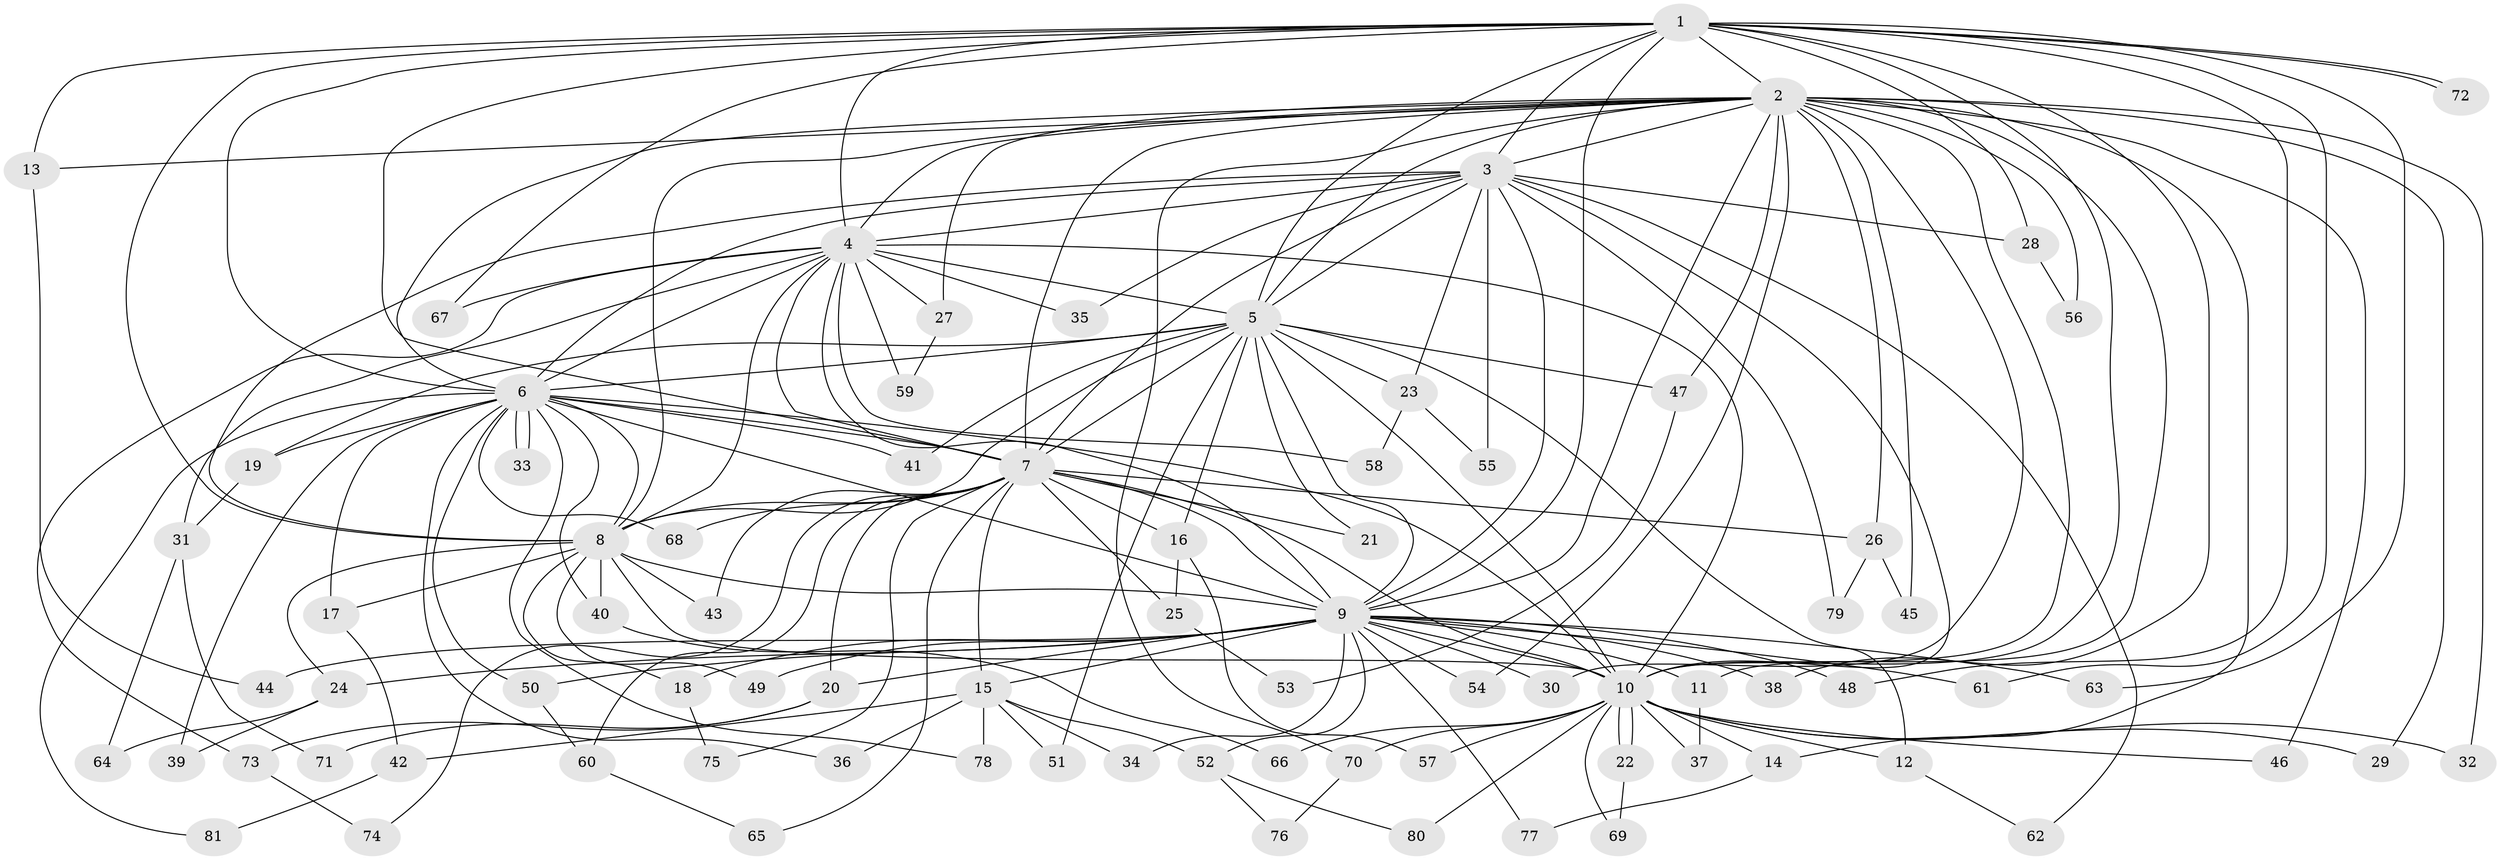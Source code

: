 // Generated by graph-tools (version 1.1) at 2025/14/03/09/25 04:14:07]
// undirected, 81 vertices, 187 edges
graph export_dot {
graph [start="1"]
  node [color=gray90,style=filled];
  1;
  2;
  3;
  4;
  5;
  6;
  7;
  8;
  9;
  10;
  11;
  12;
  13;
  14;
  15;
  16;
  17;
  18;
  19;
  20;
  21;
  22;
  23;
  24;
  25;
  26;
  27;
  28;
  29;
  30;
  31;
  32;
  33;
  34;
  35;
  36;
  37;
  38;
  39;
  40;
  41;
  42;
  43;
  44;
  45;
  46;
  47;
  48;
  49;
  50;
  51;
  52;
  53;
  54;
  55;
  56;
  57;
  58;
  59;
  60;
  61;
  62;
  63;
  64;
  65;
  66;
  67;
  68;
  69;
  70;
  71;
  72;
  73;
  74;
  75;
  76;
  77;
  78;
  79;
  80;
  81;
  1 -- 2;
  1 -- 3;
  1 -- 4;
  1 -- 5;
  1 -- 6;
  1 -- 7;
  1 -- 8;
  1 -- 9;
  1 -- 10;
  1 -- 13;
  1 -- 28;
  1 -- 38;
  1 -- 48;
  1 -- 61;
  1 -- 63;
  1 -- 67;
  1 -- 72;
  1 -- 72;
  2 -- 3;
  2 -- 4;
  2 -- 5;
  2 -- 6;
  2 -- 7;
  2 -- 8;
  2 -- 9;
  2 -- 10;
  2 -- 11;
  2 -- 13;
  2 -- 14;
  2 -- 26;
  2 -- 27;
  2 -- 29;
  2 -- 30;
  2 -- 32;
  2 -- 45;
  2 -- 46;
  2 -- 47;
  2 -- 54;
  2 -- 56;
  2 -- 70;
  3 -- 4;
  3 -- 5;
  3 -- 6;
  3 -- 7;
  3 -- 8;
  3 -- 9;
  3 -- 10;
  3 -- 23;
  3 -- 28;
  3 -- 35;
  3 -- 55;
  3 -- 62;
  3 -- 79;
  4 -- 5;
  4 -- 6;
  4 -- 7;
  4 -- 8;
  4 -- 9;
  4 -- 10;
  4 -- 27;
  4 -- 31;
  4 -- 35;
  4 -- 58;
  4 -- 59;
  4 -- 67;
  4 -- 73;
  5 -- 6;
  5 -- 7;
  5 -- 8;
  5 -- 9;
  5 -- 10;
  5 -- 12;
  5 -- 16;
  5 -- 19;
  5 -- 21;
  5 -- 23;
  5 -- 41;
  5 -- 47;
  5 -- 51;
  6 -- 7;
  6 -- 8;
  6 -- 9;
  6 -- 10;
  6 -- 17;
  6 -- 19;
  6 -- 33;
  6 -- 33;
  6 -- 36;
  6 -- 39;
  6 -- 40;
  6 -- 41;
  6 -- 50;
  6 -- 68;
  6 -- 78;
  6 -- 81;
  7 -- 8;
  7 -- 9;
  7 -- 10;
  7 -- 15;
  7 -- 16;
  7 -- 20;
  7 -- 21;
  7 -- 25;
  7 -- 26;
  7 -- 43;
  7 -- 60;
  7 -- 65;
  7 -- 68;
  7 -- 74;
  7 -- 75;
  8 -- 9;
  8 -- 10;
  8 -- 17;
  8 -- 18;
  8 -- 24;
  8 -- 40;
  8 -- 43;
  8 -- 49;
  9 -- 10;
  9 -- 11;
  9 -- 15;
  9 -- 18;
  9 -- 20;
  9 -- 24;
  9 -- 30;
  9 -- 34;
  9 -- 38;
  9 -- 44;
  9 -- 48;
  9 -- 49;
  9 -- 50;
  9 -- 52;
  9 -- 54;
  9 -- 61;
  9 -- 63;
  9 -- 77;
  10 -- 12;
  10 -- 14;
  10 -- 22;
  10 -- 22;
  10 -- 29;
  10 -- 32;
  10 -- 37;
  10 -- 46;
  10 -- 57;
  10 -- 66;
  10 -- 69;
  10 -- 70;
  10 -- 80;
  11 -- 37;
  12 -- 62;
  13 -- 44;
  14 -- 77;
  15 -- 34;
  15 -- 36;
  15 -- 42;
  15 -- 51;
  15 -- 52;
  15 -- 78;
  16 -- 25;
  16 -- 57;
  17 -- 42;
  18 -- 75;
  19 -- 31;
  20 -- 71;
  20 -- 73;
  22 -- 69;
  23 -- 55;
  23 -- 58;
  24 -- 39;
  24 -- 64;
  25 -- 53;
  26 -- 45;
  26 -- 79;
  27 -- 59;
  28 -- 56;
  31 -- 64;
  31 -- 71;
  40 -- 66;
  42 -- 81;
  47 -- 53;
  50 -- 60;
  52 -- 76;
  52 -- 80;
  60 -- 65;
  70 -- 76;
  73 -- 74;
}
